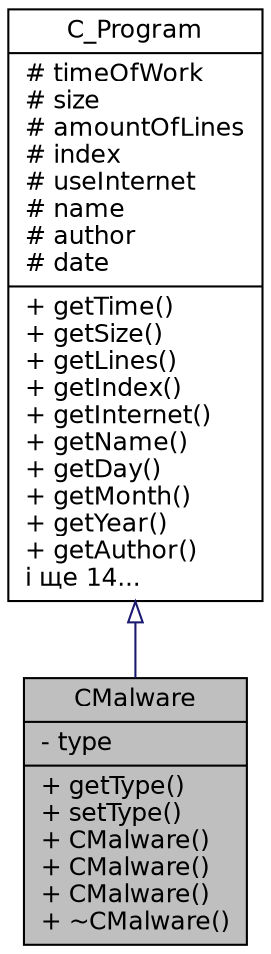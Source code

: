 digraph "CMalware"
{
 // LATEX_PDF_SIZE
  edge [fontname="Helvetica",fontsize="12",labelfontname="Helvetica",labelfontsize="12"];
  node [fontname="Helvetica",fontsize="12",shape=record];
  Node1 [label="{CMalware\n|- type\l|+ getType()\l+ setType()\l+ CMalware()\l+ CMalware()\l+ CMalware()\l+ ~CMalware()\l}",height=0.2,width=0.4,color="black", fillcolor="grey75", style="filled", fontcolor="black",tooltip=" "];
  Node2 -> Node1 [dir="back",color="midnightblue",fontsize="12",style="solid",arrowtail="onormal",fontname="Helvetica"];
  Node2 [label="{C_Program\n|# timeOfWork\l# size\l# amountOfLines\l# index\l# useInternet\l# name\l# author\l# date\l|+ getTime()\l+ getSize()\l+ getLines()\l+ getIndex()\l+ getInternet()\l+ getName()\l+ getDay()\l+ getMonth()\l+ getYear()\l+ getAuthor()\lі ще  14...\l}",height=0.2,width=0.4,color="black", fillcolor="white", style="filled",URL="$class_c___program.html",tooltip=" "];
}
